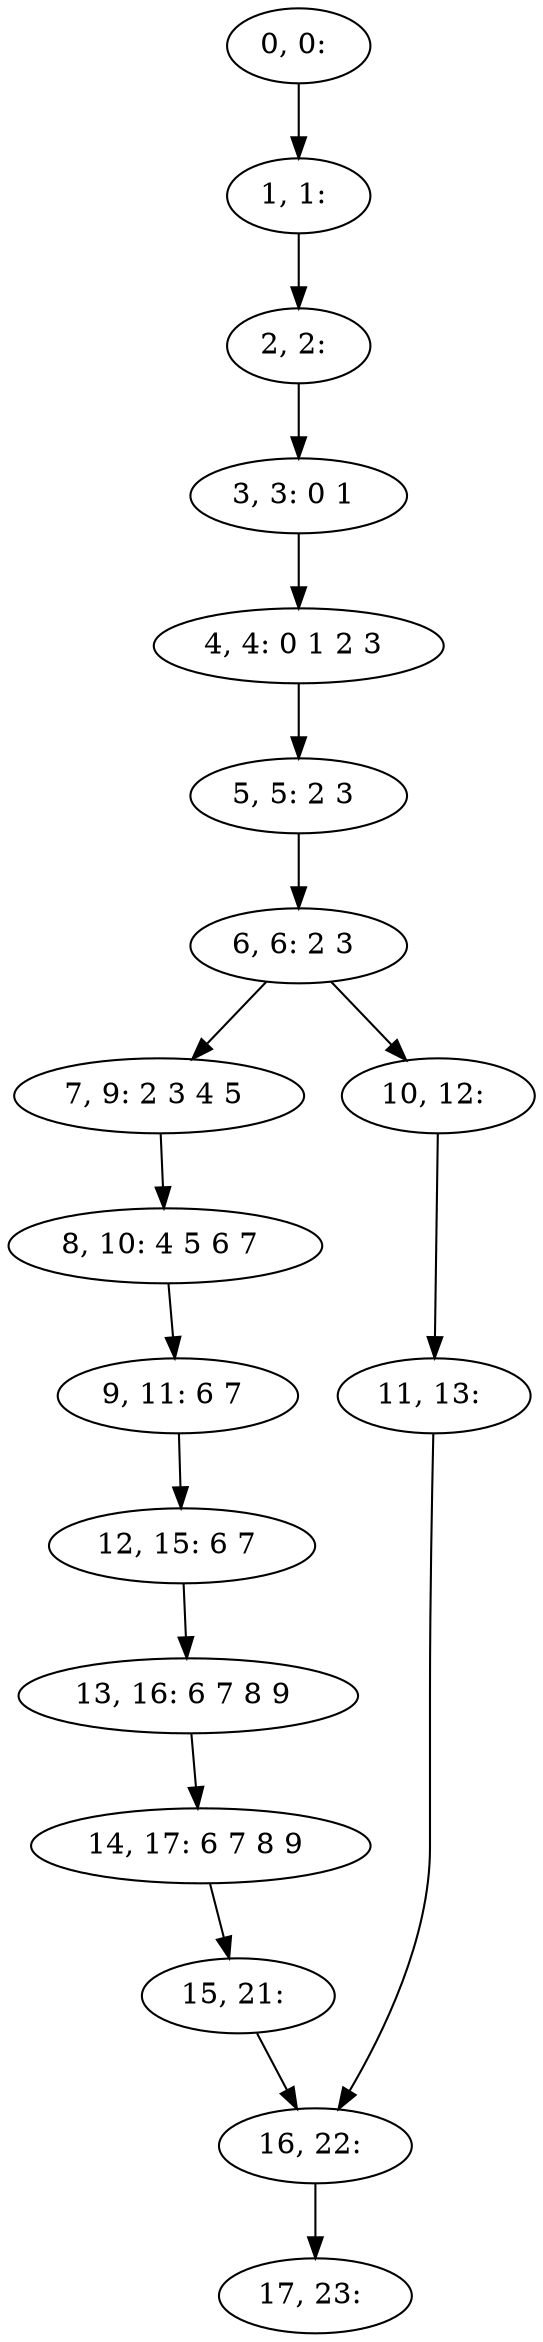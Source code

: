 digraph G {
0[label="0, 0: "];
1[label="1, 1: "];
2[label="2, 2: "];
3[label="3, 3: 0 1 "];
4[label="4, 4: 0 1 2 3 "];
5[label="5, 5: 2 3 "];
6[label="6, 6: 2 3 "];
7[label="7, 9: 2 3 4 5 "];
8[label="8, 10: 4 5 6 7 "];
9[label="9, 11: 6 7 "];
10[label="10, 12: "];
11[label="11, 13: "];
12[label="12, 15: 6 7 "];
13[label="13, 16: 6 7 8 9 "];
14[label="14, 17: 6 7 8 9 "];
15[label="15, 21: "];
16[label="16, 22: "];
17[label="17, 23: "];
0->1 ;
1->2 ;
2->3 ;
3->4 ;
4->5 ;
5->6 ;
6->7 ;
6->10 ;
7->8 ;
8->9 ;
9->12 ;
10->11 ;
11->16 ;
12->13 ;
13->14 ;
14->15 ;
15->16 ;
16->17 ;
}

